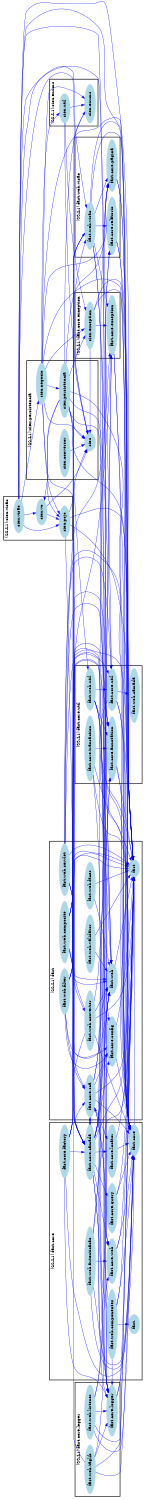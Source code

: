 /* ------------------------------------------------------------ */
/* created with bunch v3 */
/* Objective Function value = 1.2164073550212164*/
/* ------------------------------------------------------------ */

digraph G {
size= "10,10";
rotate = 90;
subgraph cluster0 {
label = "(SS-L1):fast.core";
color = black;
style = bold;

"fast.web.autenticacao"[label="fast.web.autenticacao",shape=ellipse,color=lightblue,fontcolor=black,style=filled];
"fast.core.web"[label="fast.core.web",shape=ellipse,color=lightblue,fontcolor=black,style=filled];
"fast.core.factory"[label="fast.core.factory",shape=ellipse,color=lightblue,fontcolor=black,style=filled];
"fast.core"[label="fast.core",shape=ellipse,color=lightblue,fontcolor=black,style=filled];
"fast.core.locator"[label="fast.core.locator",shape=ellipse,color=lightblue,fontcolor=black,style=filled];
"fast.core.camada"[label="fast.core.camada",shape=ellipse,color=lightblue,fontcolor=black,style=filled];
"fast.core.query"[label="fast.core.query",shape=ellipse,color=lightblue,fontcolor=black,style=filled];
"fast.web.componentes"[label="fast.web.componentes",shape=ellipse,color=lightblue,fontcolor=black,style=filled];
"fast."[label="fast.",shape=ellipse,color=lightblue,fontcolor=black,style=filled];
}
subgraph cluster1 {
label = "(SS-L1):fast";
color = black;
style = bold;

"fast.web.faces"[label="fast.web.faces",shape=ellipse,color=lightblue,fontcolor=black,style=filled];
"fast.web"[label="fast.web",shape=ellipse,color=lightblue,fontcolor=black,style=filled];
"fast.web.converter"[label="fast.web.converter",shape=ellipse,color=lightblue,fontcolor=black,style=filled];
"fast.web.validator"[label="fast.web.validator",shape=ellipse,color=lightblue,fontcolor=black,style=filled];
"fast.web.composite"[label="fast.web.composite",shape=ellipse,color=lightblue,fontcolor=black,style=filled];
"fast.core.sca"[label="fast.core.sca",shape=ellipse,color=lightblue,fontcolor=black,style=filled];
"fast.core.config"[label="fast.core.config",shape=ellipse,color=lightblue,fontcolor=black,style=filled];
"fast"[label="fast",shape=ellipse,color=lightblue,fontcolor=black,style=filled];
"fast.web.servlet"[label="fast.web.servlet",shape=ellipse,color=lightblue,fontcolor=black,style=filled];
"fast.web.filter"[label="fast.web.filter",shape=ellipse,color=lightblue,fontcolor=black,style=filled];
}
subgraph cluster2 {
label = "(SS-L1):fast.core.exception";
color = black;
style = bold;

"fast.core.exception"[label="fast.core.exception",shape=ellipse,color=lightblue,fontcolor=black,style=filled];
"siex.exception"[label="siex.exception",shape=ellipse,color=lightblue,fontcolor=black,style=filled];
}
subgraph cluster3 {
label = "(SS-L1):siex.visao";
color = black;
style = bold;

"siex.visao"[label="siex.visao",shape=ellipse,color=lightblue,fontcolor=black,style=filled];
"siex.pojo"[label="siex.pojo",shape=ellipse,color=lightblue,fontcolor=black,style=filled];
"siex.vo"[label="siex.vo",shape=ellipse,color=lightblue,fontcolor=black,style=filled];
}
subgraph cluster4 {
label = "(SS-L1):fast.core.util";
color = black;
style = bold;

"fast.web.util"[label="fast.web.util",shape=ellipse,color=lightblue,fontcolor=black,style=filled];
"fast.core.transaction"[label="fast.core.transaction",shape=ellipse,color=lightblue,fontcolor=black,style=filled];
"fast.core.annotation"[label="fast.core.annotation",shape=ellipse,color=lightblue,fontcolor=black,style=filled];
"fast.core.util"[label="fast.core.util",shape=ellipse,color=lightblue,fontcolor=black,style=filled];
"fast.web.camada"[label="fast.web.camada",shape=ellipse,color=lightblue,fontcolor=black,style=filled];
}
subgraph cluster5 {
label = "(SS-L1):siex.persistencia";
color = black;
style = bold;

"siex"[label="siex",shape=ellipse,color=lightblue,fontcolor=black,style=filled];
"siex.negocio"[label="siex.negocio",shape=ellipse,color=lightblue,fontcolor=black,style=filled];
"siex.persistencia"[label="siex.persistencia",shape=ellipse,color=lightblue,fontcolor=black,style=filled];
"siex.conversor"[label="siex.conversor",shape=ellipse,color=lightblue,fontcolor=black,style=filled];
}
subgraph cluster6 {
label = "(SS-L1):fast.core.logger";
color = black;
style = bold;

"fast.core.logger"[label="fast.core.logger",shape=ellipse,color=lightblue,fontcolor=black,style=filled];
"fast.web.taglib"[label="fast.web.taglib",shape=ellipse,color=lightblue,fontcolor=black,style=filled];
"fast.web.listener"[label="fast.web.listener",shape=ellipse,color=lightblue,fontcolor=black,style=filled];
}
subgraph cluster7 {
label = "(SS-L1):fast.web.visao";
color = black;
style = bold;

"fast.web.visao"[label="fast.web.visao",shape=ellipse,color=lightblue,fontcolor=black,style=filled];
"fast.core.relatorio"[label="fast.core.relatorio",shape=ellipse,color=lightblue,fontcolor=black,style=filled];
"fast.core.pagina"[label="fast.core.pagina",shape=ellipse,color=lightblue,fontcolor=black,style=filled];
}
subgraph cluster8 {
label = "(SS-L1):siex.enums";
color = black;
style = bold;

"siex.util"[label="siex.util",shape=ellipse,color=lightblue,fontcolor=black,style=filled];
"siex.enums"[label="siex.enums",shape=ellipse,color=lightblue,fontcolor=black,style=filled];
}
"fast.core.web" -> "fast" [color=blue,font=6];
"fast.core.web" -> "fast.core" [color=blue,font=6];
"fast.web.composite" -> "fast.web" [color=blue,font=6];
"fast.web.composite" -> "fast.web.visao" [color=blue,font=6];
"fast.web.composite" -> "fast.core.annotation" [color=blue,font=6];
"fast.web.composite" -> "fast" [color=blue,font=6];
"fast.web.composite" -> "fast.web.converter" [color=blue,font=6];
"fast.web.composite" -> "fast.core" [color=blue,font=6];
"fast.web.composite" -> "fast.core.camada" [color=blue,font=6];
"fast.core.query" -> "fast" [color=blue,font=6];
"fast.core.query" -> "fast.core" [color=blue,font=6];
"fast.web.componentes" -> "fast.web" [color=blue,font=6];
"fast.web.componentes" -> "fast.core.sca" [color=blue,font=6];
"fast.web.componentes" -> "fast" [color=blue,font=6];
"fast.web.componentes" -> "fast." [color=blue,font=6];
"fast.web.componentes" -> "fast.core" [color=blue,font=6];
"fast.web.componentes" -> "fast.core.logger" [color=blue,font=6];
"siex.exception" -> "fast" [color=blue,font=6];
"siex.exception" -> "fast.core.exception" [color=blue,font=6];
"siex.exception" -> "fast.core" [color=blue,font=6];
"siex.exception" -> "siex" [color=blue,font=6];
"siex.vo" -> "siex.pojo" [color=blue,font=6];
"siex.vo" -> "siex" [color=blue,font=6];
"fast.core" -> "fast" [color=blue,font=6];
"fast.core.transaction" -> "fast.core.annotation" [color=blue,font=6];
"fast.core.transaction" -> "fast" [color=blue,font=6];
"fast.core.transaction" -> "fast.core.logger" [color=blue,font=6];
"fast.core.transaction" -> "fast.core" [color=blue,font=6];
"fast.core.sca" -> "fast.core.pagina" [color=blue,font=6];
"fast.core.sca" -> "fast" [color=blue,font=6];
"fast.core.sca" -> "fast.core.exception" [color=blue,font=6];
"fast.core.sca" -> "fast.core.logger" [color=blue,font=6];
"fast.core.sca" -> "fast.core.locator" [color=blue,font=6];
"fast.core.sca" -> "fast.core.config" [color=blue,font=6];
"fast.core.sca" -> "fast.core" [color=blue,font=6];
"fast.core.sca" -> "fast.core.camada" [color=blue,font=6];
"siex.pojo" -> "fast" [color=blue,font=6];
"siex.pojo" -> "fast.core" [color=blue,font=6];
"siex.pojo" -> "fast.core.camada" [color=blue,font=6];
"siex.pojo" -> "siex" [color=blue,font=6];
"siex.visao" -> "fast.web.visao" [color=blue,font=6];
"siex.visao" -> "siex.negocio" [color=blue,font=6];
"siex.visao" -> "fast" [color=blue,font=6];
"siex.visao" -> "siex" [color=blue,font=6];
"siex.visao" -> "siex.vo" [color=blue,font=6];
"siex.visao" -> "siex.pojo" [color=blue,font=6];
"siex.visao" -> "fast.core" [color=blue,font=6];
"siex.visao" -> "fast.core.util" [color=blue,font=6];
"siex.visao" -> "fast.web" [color=blue,font=6];
"fast.web.validator" -> "fast.web" [color=blue,font=6];
"fast.web.validator" -> "fast" [color=blue,font=6];
"siex.conversor" -> "siex" [color=blue,font=6];
"fast.core.locator" -> "fast" [color=blue,font=6];
"fast.core.locator" -> "fast.core" [color=blue,font=6];
"siex.persistencia" -> "fast.core.camada" [color=blue,font=6];
"siex.persistencia" -> "fast" [color=blue,font=6];
"siex.persistencia" -> "siex" [color=blue,font=6];
"siex.persistencia" -> "siex.exception" [color=blue,font=6];
"siex.persistencia" -> "siex.vo" [color=blue,font=6];
"siex.persistencia" -> "siex.pojo" [color=blue,font=6];
"siex.persistencia" -> "fast.core.config" [color=blue,font=6];
"siex.persistencia" -> "siex.enums" [color=blue,font=6];
"siex.persistencia" -> "fast.core" [color=blue,font=6];
"siex.persistencia" -> "fast.core.pagina" [color=blue,font=6];
"siex.persistencia" -> "fast.core.util" [color=blue,font=6];
"siex.negocio" -> "fast.core.camada" [color=blue,font=6];
"siex.negocio" -> "fast" [color=blue,font=6];
"siex.negocio" -> "siex" [color=blue,font=6];
"siex.negocio" -> "siex.exception" [color=blue,font=6];
"siex.negocio" -> "siex.pojo" [color=blue,font=6];
"siex.negocio" -> "siex.enums" [color=blue,font=6];
"siex.negocio" -> "fast.core" [color=blue,font=6];
"siex.negocio" -> "siex.persistencia" [color=blue,font=6];
"siex.negocio" -> "siex.util" [color=blue,font=6];
"siex.negocio" -> "fast.core.pagina" [color=blue,font=6];
"fast.web.util" -> "fast.core.util" [color=blue,font=6];
"fast.web.util" -> "fast.web" [color=blue,font=6];
"fast.web.util" -> "fast.core.annotation" [color=blue,font=6];
"fast.web.util" -> "fast" [color=blue,font=6];
"fast.web.util" -> "fast.core" [color=blue,font=6];
"fast.web.faces" -> "fast.web" [color=blue,font=6];
"fast.web.faces" -> "fast" [color=blue,font=6];
"fast.core.factory" -> "fast.core.util" [color=blue,font=6];
"fast.core.factory" -> "fast.core.annotation" [color=blue,font=6];
"fast.core.factory" -> "fast" [color=blue,font=6];
"fast.core.factory" -> "fast.core.exception" [color=blue,font=6];
"fast.core.factory" -> "fast.core.logger" [color=blue,font=6];
"fast.core.factory" -> "fast.core" [color=blue,font=6];
"fast.core.factory" -> "fast.core.camada" [color=blue,font=6];
"fast.core.util" -> "fast.web" [color=blue,font=6];
"fast.core.util" -> "fast" [color=blue,font=6];
"fast.core.util" -> "fast.web.camada" [color=blue,font=6];
"fast.core.util" -> "fast.core" [color=blue,font=6];
"fast.web.filter" -> "fast.web" [color=blue,font=6];
"fast.web.filter" -> "fast.core.sca" [color=blue,font=6];
"fast.web.filter" -> "fast" [color=blue,font=6];
"fast.web.filter" -> "fast.core" [color=blue,font=6];
"fast.web.filter" -> "fast.core.logger" [color=blue,font=6];
"fast.web.filter" -> "fast.core.config" [color=blue,font=6];
"fast.web.filter" -> "fast.core.web" [color=blue,font=6];
"fast.web.servlet" -> "fast.core.relatorio" [color=blue,font=6];
"fast.web.servlet" -> "fast.core.logger" [color=blue,font=6];
"fast.web.servlet" -> "fast" [color=blue,font=6];
"fast.web.servlet" -> "fast.core.sca" [color=blue,font=6];
"fast.web.servlet" -> "fast.core.web" [color=blue,font=6];
"fast.web.servlet" -> "fast.core.config" [color=blue,font=6];
"fast.web.servlet" -> "fast.core" [color=blue,font=6];
"fast.web.servlet" -> "fast.web" [color=blue,font=6];
"fast.web.servlet" -> "fast.core.util" [color=blue,font=6];
"fast.core.camada" -> "fast.core.annotation" [color=blue,font=6];
"fast.core.camada" -> "fast.core.relatorio" [color=blue,font=6];
"fast.core.camada" -> "fast.core.locator" [color=blue,font=6];
"fast.core.camada" -> "fast.core.logger" [color=blue,font=6];
"fast.core.camada" -> "fast" [color=blue,font=6];
"fast.core.camada" -> "fast.core.sca" [color=blue,font=6];
"fast.core.camada" -> "fast.core.query" [color=blue,font=6];
"fast.core.camada" -> "fast.core.exception" [color=blue,font=6];
"fast.core.camada" -> "fast.core.web" [color=blue,font=6];
"fast.core.camada" -> "fast.core.config" [color=blue,font=6];
"fast.core.camada" -> "fast.core" [color=blue,font=6];
"fast.core.camada" -> "fast.core.pagina" [color=blue,font=6];
"fast.web.autenticacao" -> "fast.web" [color=blue,font=6];
"fast.web.autenticacao" -> "fast" [color=blue,font=6];
"fast.web.autenticacao" -> "fast.core" [color=blue,font=6];
"fast.web.autenticacao" -> "fast.core.logger" [color=blue,font=6];
"fast.web.autenticacao" -> "fast.core.web" [color=blue,font=6];
"fast.web.taglib" -> "fast.web" [color=blue,font=6];
"fast.web.taglib" -> "fast.core.sca" [color=blue,font=6];
"fast.web.taglib" -> "fast" [color=blue,font=6];
"fast.web.taglib" -> "fast.core" [color=blue,font=6];
"fast.web.taglib" -> "fast.core.logger" [color=blue,font=6];
"fast.core.pagina" -> "fast" [color=blue,font=6];
"fast.core.pagina" -> "fast.core" [color=blue,font=6];
"fast.core.relatorio" -> "fast" [color=blue,font=6];
"fast.core.relatorio" -> "fast.core" [color=blue,font=6];
"siex.enums" -> "siex" [color=blue,font=6];
"fast.core.logger" -> "fast" [color=blue,font=6];
"fast.core.logger" -> "fast.core" [color=blue,font=6];
"fast.web.visao" -> "fast.core.camada" [color=blue,font=6];
"fast.web.visao" -> "fast.core.annotation" [color=blue,font=6];
"fast.web.visao" -> "fast.core.relatorio" [color=blue,font=6];
"fast.web.visao" -> "fast.web.util" [color=blue,font=6];
"fast.web.visao" -> "fast" [color=blue,font=6];
"fast.web.visao" -> "fast.core.exception" [color=blue,font=6];
"fast.web.visao" -> "fast.core" [color=blue,font=6];
"fast.web.visao" -> "fast.core.pagina" [color=blue,font=6];
"fast.web.visao" -> "fast.web" [color=blue,font=6];
"fast.core.annotation" -> "fast" [color=blue,font=6];
"fast.core.annotation" -> "fast.core" [color=blue,font=6];
"fast.web.listener" -> "fast.web" [color=blue,font=6];
"fast.web.listener" -> "fast" [color=blue,font=6];
"fast.web.listener" -> "fast.core" [color=blue,font=6];
"fast.web.listener" -> "fast.core.logger" [color=blue,font=6];
"fast.web.listener" -> "fast.core.web" [color=blue,font=6];
"fast.core.config" -> "fast" [color=blue,font=6];
"fast.core.config" -> "fast.core.exception" [color=blue,font=6];
"fast.core.config" -> "fast.core.logger" [color=blue,font=6];
"fast.core.config" -> "fast.core" [color=blue,font=6];
"fast.core.exception" -> "fast" [color=blue,font=6];
"fast.core.exception" -> "fast.core" [color=blue,font=6];
"fast.web.converter" -> "fast.web" [color=blue,font=6];
"fast.web.converter" -> "fast.web.visao" [color=blue,font=6];
"fast.web.converter" -> "fast.core.annotation" [color=blue,font=6];
"fast.web.converter" -> "fast" [color=blue,font=6];
"fast.web.converter" -> "fast.core" [color=blue,font=6];
"fast.web.converter" -> "fast.core.camada" [color=blue,font=6];
"fast.web" -> "fast" [color=blue,font=6];
"siex.util" -> "siex.enums" [color=blue,font=6];
"siex.util" -> "siex.exception" [color=blue,font=6];
"siex.util" -> "siex" [color=blue,font=6];
}
